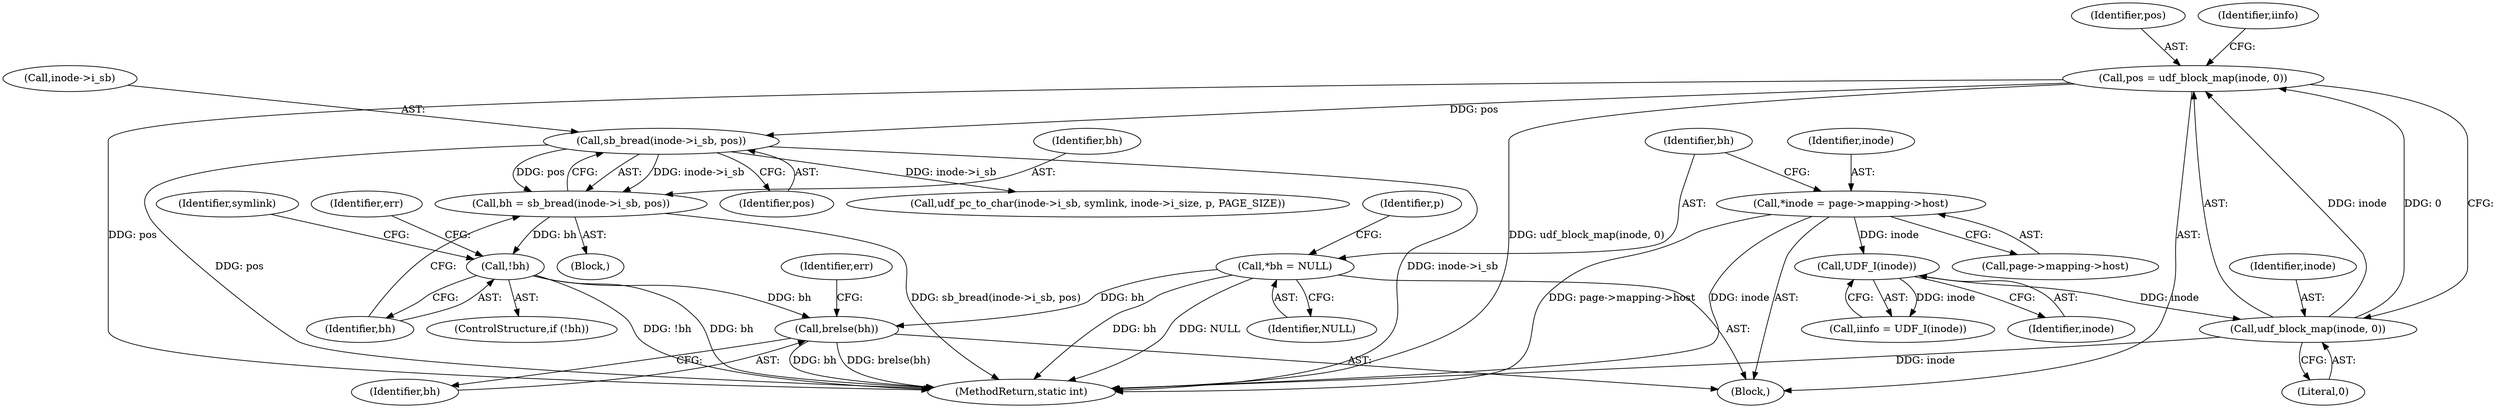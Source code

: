 digraph "0_linux_0e5cc9a40ada6046e6bc3bdfcd0c0d7e4b706b14_2@pointer" {
"1000209" [label="(Call,brelse(bh))"];
"1000184" [label="(Call,!bh)"];
"1000176" [label="(Call,bh = sb_bread(inode->i_sb, pos))"];
"1000178" [label="(Call,sb_bread(inode->i_sb, pos))"];
"1000146" [label="(Call,pos = udf_block_map(inode, 0))"];
"1000148" [label="(Call,udf_block_map(inode, 0))"];
"1000144" [label="(Call,UDF_I(inode))"];
"1000106" [label="(Call,*inode = page->mapping->host)"];
"1000114" [label="(Call,*bh = NULL)"];
"1000121" [label="(Identifier,p)"];
"1000193" [label="(Identifier,symlink)"];
"1000104" [label="(Block,)"];
"1000185" [label="(Identifier,bh)"];
"1000179" [label="(Call,inode->i_sb)"];
"1000147" [label="(Identifier,pos)"];
"1000148" [label="(Call,udf_block_map(inode, 0))"];
"1000107" [label="(Identifier,inode)"];
"1000183" [label="(ControlStructure,if (!bh))"];
"1000114" [label="(Call,*bh = NULL)"];
"1000178" [label="(Call,sb_bread(inode->i_sb, pos))"];
"1000145" [label="(Identifier,inode)"];
"1000177" [label="(Identifier,bh)"];
"1000106" [label="(Call,*inode = page->mapping->host)"];
"1000146" [label="(Call,pos = udf_block_map(inode, 0))"];
"1000115" [label="(Identifier,bh)"];
"1000242" [label="(MethodReturn,static int)"];
"1000116" [label="(Identifier,NULL)"];
"1000175" [label="(Block,)"];
"1000176" [label="(Call,bh = sb_bread(inode->i_sb, pos))"];
"1000199" [label="(Call,udf_pc_to_char(inode->i_sb, symlink, inode->i_size, p, PAGE_SIZE))"];
"1000150" [label="(Literal,0)"];
"1000209" [label="(Call,brelse(bh))"];
"1000212" [label="(Identifier,err)"];
"1000188" [label="(Identifier,err)"];
"1000210" [label="(Identifier,bh)"];
"1000149" [label="(Identifier,inode)"];
"1000144" [label="(Call,UDF_I(inode))"];
"1000184" [label="(Call,!bh)"];
"1000142" [label="(Call,iinfo = UDF_I(inode))"];
"1000154" [label="(Identifier,iinfo)"];
"1000182" [label="(Identifier,pos)"];
"1000108" [label="(Call,page->mapping->host)"];
"1000209" -> "1000104"  [label="AST: "];
"1000209" -> "1000210"  [label="CFG: "];
"1000210" -> "1000209"  [label="AST: "];
"1000212" -> "1000209"  [label="CFG: "];
"1000209" -> "1000242"  [label="DDG: brelse(bh)"];
"1000209" -> "1000242"  [label="DDG: bh"];
"1000184" -> "1000209"  [label="DDG: bh"];
"1000114" -> "1000209"  [label="DDG: bh"];
"1000184" -> "1000183"  [label="AST: "];
"1000184" -> "1000185"  [label="CFG: "];
"1000185" -> "1000184"  [label="AST: "];
"1000188" -> "1000184"  [label="CFG: "];
"1000193" -> "1000184"  [label="CFG: "];
"1000184" -> "1000242"  [label="DDG: bh"];
"1000184" -> "1000242"  [label="DDG: !bh"];
"1000176" -> "1000184"  [label="DDG: bh"];
"1000176" -> "1000175"  [label="AST: "];
"1000176" -> "1000178"  [label="CFG: "];
"1000177" -> "1000176"  [label="AST: "];
"1000178" -> "1000176"  [label="AST: "];
"1000185" -> "1000176"  [label="CFG: "];
"1000176" -> "1000242"  [label="DDG: sb_bread(inode->i_sb, pos)"];
"1000178" -> "1000176"  [label="DDG: inode->i_sb"];
"1000178" -> "1000176"  [label="DDG: pos"];
"1000178" -> "1000182"  [label="CFG: "];
"1000179" -> "1000178"  [label="AST: "];
"1000182" -> "1000178"  [label="AST: "];
"1000178" -> "1000242"  [label="DDG: inode->i_sb"];
"1000178" -> "1000242"  [label="DDG: pos"];
"1000146" -> "1000178"  [label="DDG: pos"];
"1000178" -> "1000199"  [label="DDG: inode->i_sb"];
"1000146" -> "1000104"  [label="AST: "];
"1000146" -> "1000148"  [label="CFG: "];
"1000147" -> "1000146"  [label="AST: "];
"1000148" -> "1000146"  [label="AST: "];
"1000154" -> "1000146"  [label="CFG: "];
"1000146" -> "1000242"  [label="DDG: udf_block_map(inode, 0)"];
"1000146" -> "1000242"  [label="DDG: pos"];
"1000148" -> "1000146"  [label="DDG: inode"];
"1000148" -> "1000146"  [label="DDG: 0"];
"1000148" -> "1000150"  [label="CFG: "];
"1000149" -> "1000148"  [label="AST: "];
"1000150" -> "1000148"  [label="AST: "];
"1000148" -> "1000242"  [label="DDG: inode"];
"1000144" -> "1000148"  [label="DDG: inode"];
"1000144" -> "1000142"  [label="AST: "];
"1000144" -> "1000145"  [label="CFG: "];
"1000145" -> "1000144"  [label="AST: "];
"1000142" -> "1000144"  [label="CFG: "];
"1000144" -> "1000142"  [label="DDG: inode"];
"1000106" -> "1000144"  [label="DDG: inode"];
"1000106" -> "1000104"  [label="AST: "];
"1000106" -> "1000108"  [label="CFG: "];
"1000107" -> "1000106"  [label="AST: "];
"1000108" -> "1000106"  [label="AST: "];
"1000115" -> "1000106"  [label="CFG: "];
"1000106" -> "1000242"  [label="DDG: page->mapping->host"];
"1000106" -> "1000242"  [label="DDG: inode"];
"1000114" -> "1000104"  [label="AST: "];
"1000114" -> "1000116"  [label="CFG: "];
"1000115" -> "1000114"  [label="AST: "];
"1000116" -> "1000114"  [label="AST: "];
"1000121" -> "1000114"  [label="CFG: "];
"1000114" -> "1000242"  [label="DDG: bh"];
"1000114" -> "1000242"  [label="DDG: NULL"];
}
